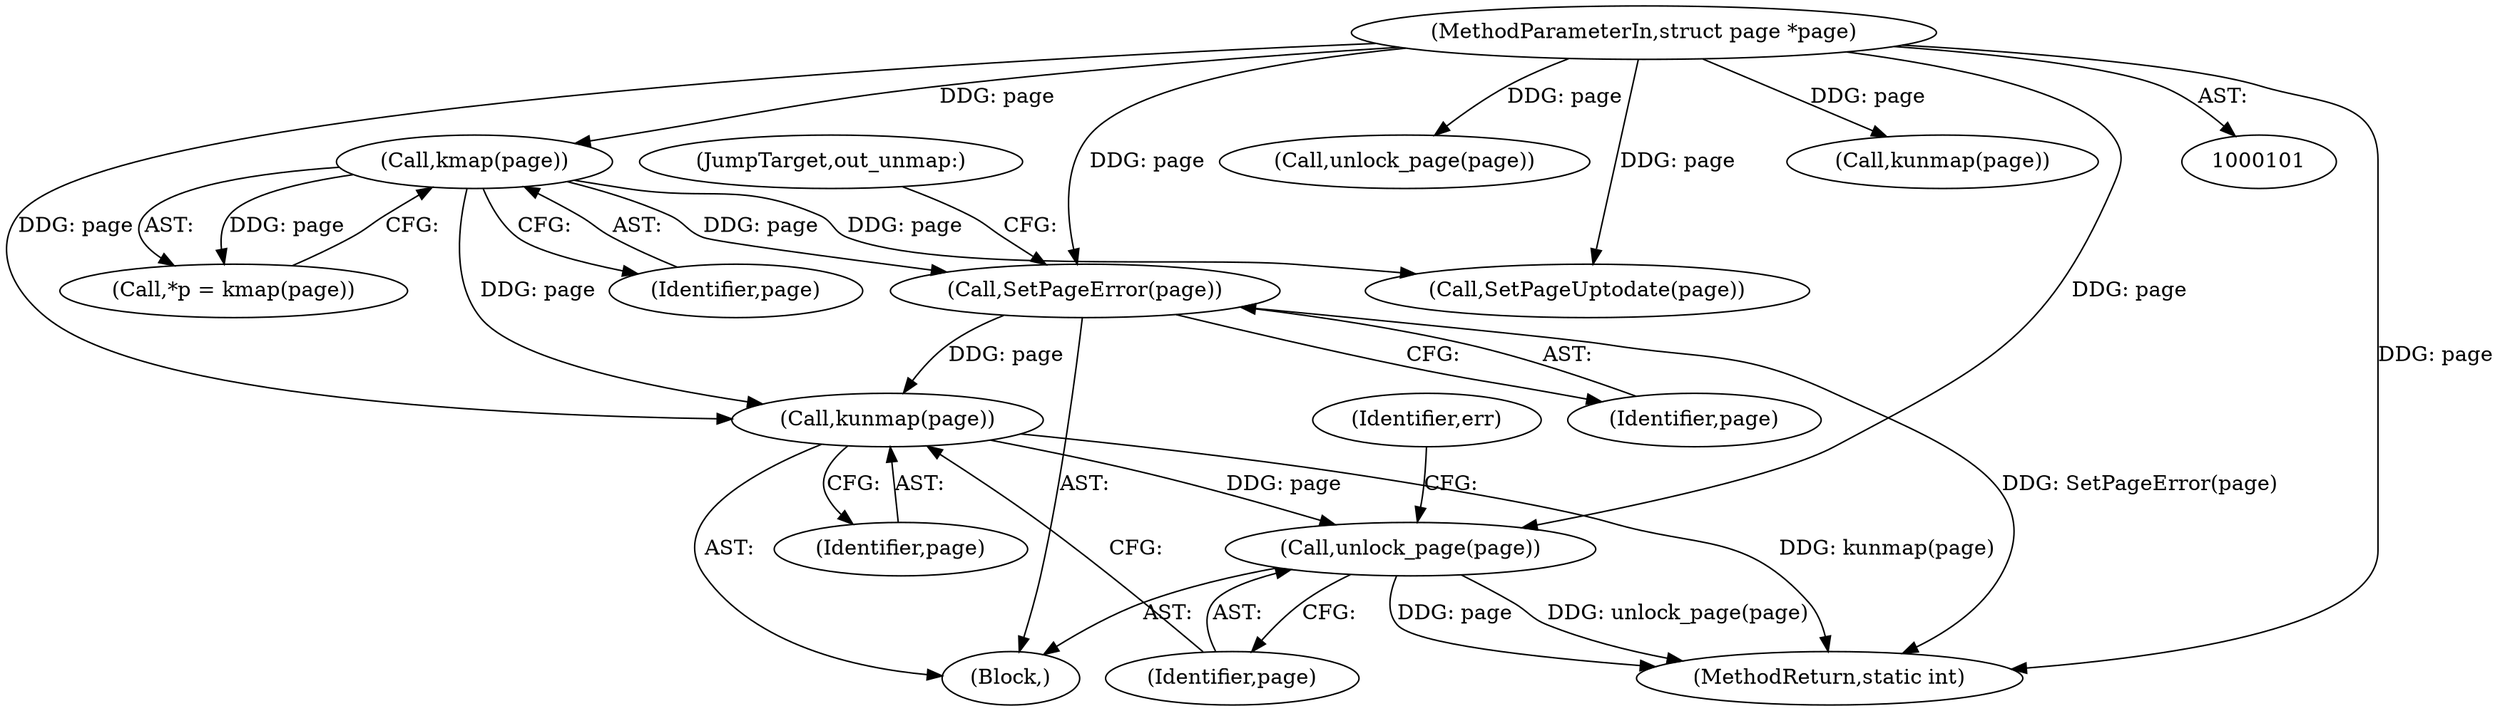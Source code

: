 digraph "0_linux_0e5cc9a40ada6046e6bc3bdfcd0c0d7e4b706b14_2@pointer" {
"1000236" [label="(Call,kunmap(page))"];
"1000122" [label="(Call,kmap(page))"];
"1000103" [label="(MethodParameterIn,struct page *page)"];
"1000233" [label="(Call,SetPageError(page))"];
"1000238" [label="(Call,unlock_page(page))"];
"1000235" [label="(JumpTarget,out_unmap:)"];
"1000239" [label="(Identifier,page)"];
"1000123" [label="(Identifier,page)"];
"1000241" [label="(Identifier,err)"];
"1000223" [label="(Call,unlock_page(page))"];
"1000104" [label="(Block,)"];
"1000219" [label="(Call,SetPageUptodate(page))"];
"1000233" [label="(Call,SetPageError(page))"];
"1000103" [label="(MethodParameterIn,struct page *page)"];
"1000236" [label="(Call,kunmap(page))"];
"1000221" [label="(Call,kunmap(page))"];
"1000234" [label="(Identifier,page)"];
"1000237" [label="(Identifier,page)"];
"1000242" [label="(MethodReturn,static int)"];
"1000122" [label="(Call,kmap(page))"];
"1000120" [label="(Call,*p = kmap(page))"];
"1000238" [label="(Call,unlock_page(page))"];
"1000236" -> "1000104"  [label="AST: "];
"1000236" -> "1000237"  [label="CFG: "];
"1000237" -> "1000236"  [label="AST: "];
"1000239" -> "1000236"  [label="CFG: "];
"1000236" -> "1000242"  [label="DDG: kunmap(page)"];
"1000122" -> "1000236"  [label="DDG: page"];
"1000233" -> "1000236"  [label="DDG: page"];
"1000103" -> "1000236"  [label="DDG: page"];
"1000236" -> "1000238"  [label="DDG: page"];
"1000122" -> "1000120"  [label="AST: "];
"1000122" -> "1000123"  [label="CFG: "];
"1000123" -> "1000122"  [label="AST: "];
"1000120" -> "1000122"  [label="CFG: "];
"1000122" -> "1000120"  [label="DDG: page"];
"1000103" -> "1000122"  [label="DDG: page"];
"1000122" -> "1000219"  [label="DDG: page"];
"1000122" -> "1000233"  [label="DDG: page"];
"1000103" -> "1000101"  [label="AST: "];
"1000103" -> "1000242"  [label="DDG: page"];
"1000103" -> "1000219"  [label="DDG: page"];
"1000103" -> "1000221"  [label="DDG: page"];
"1000103" -> "1000223"  [label="DDG: page"];
"1000103" -> "1000233"  [label="DDG: page"];
"1000103" -> "1000238"  [label="DDG: page"];
"1000233" -> "1000104"  [label="AST: "];
"1000233" -> "1000234"  [label="CFG: "];
"1000234" -> "1000233"  [label="AST: "];
"1000235" -> "1000233"  [label="CFG: "];
"1000233" -> "1000242"  [label="DDG: SetPageError(page)"];
"1000238" -> "1000104"  [label="AST: "];
"1000238" -> "1000239"  [label="CFG: "];
"1000239" -> "1000238"  [label="AST: "];
"1000241" -> "1000238"  [label="CFG: "];
"1000238" -> "1000242"  [label="DDG: page"];
"1000238" -> "1000242"  [label="DDG: unlock_page(page)"];
}
